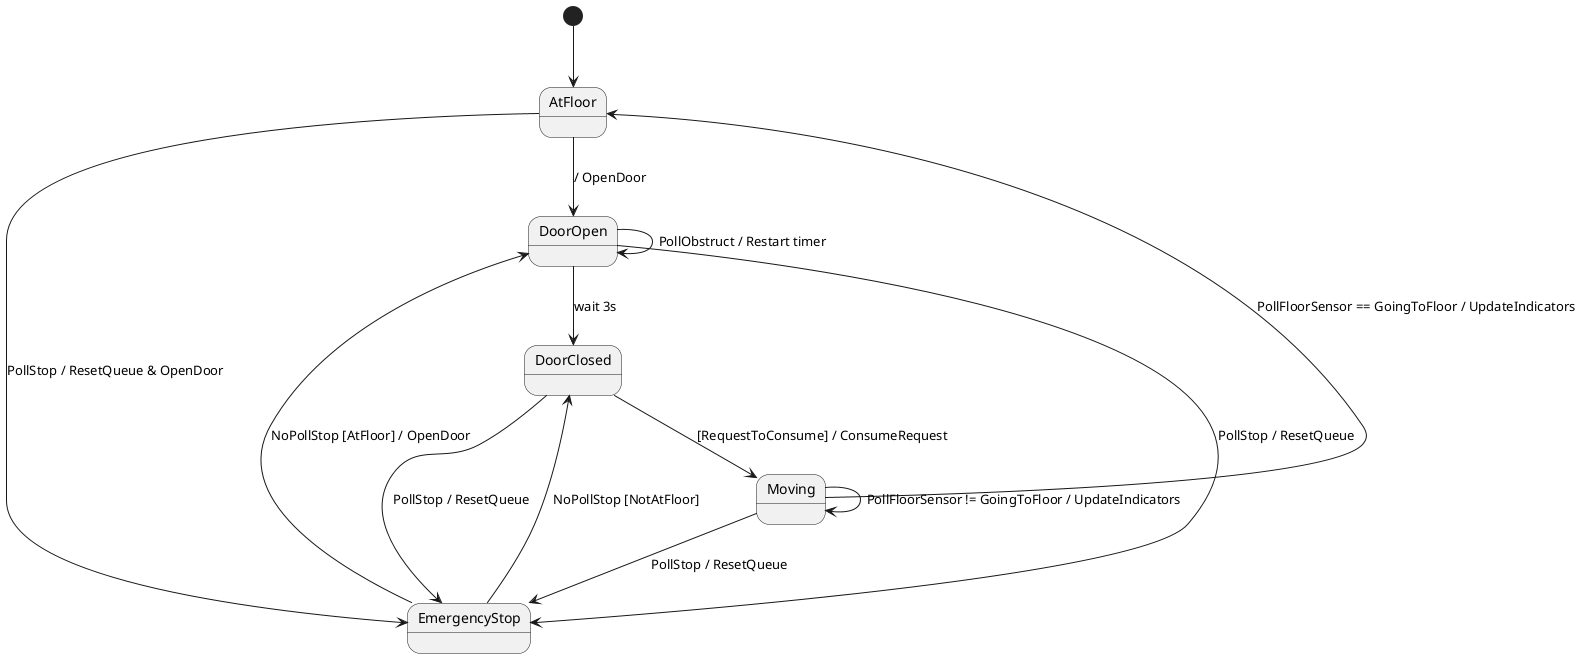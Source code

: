 @startuml
[*] --> AtFloor

AtFloor --> DoorOpen : / OpenDoor
DoorOpen --> DoorOpen : PollObstruct / Restart timer
DoorOpen --> DoorClosed : wait 3s
DoorClosed --> Moving : [RequestToConsume] / ConsumeRequest

Moving --> AtFloor: PollFloorSensor == GoingToFloor / UpdateIndicators
Moving --> Moving: PollFloorSensor != GoingToFloor / UpdateIndicators

AtFloor --> EmergencyStop : PollStop / ResetQueue & OpenDoor
DoorOpen --> EmergencyStop : PollStop / ResetQueue
DoorClosed --> EmergencyStop : PollStop / ResetQueue
Moving --> EmergencyStop : PollStop / ResetQueue
EmergencyStop --> DoorOpen : NoPollStop [AtFloor] / OpenDoor
EmergencyStop --> DoorClosed : NoPollStop [NotAtFloor]


@enduml